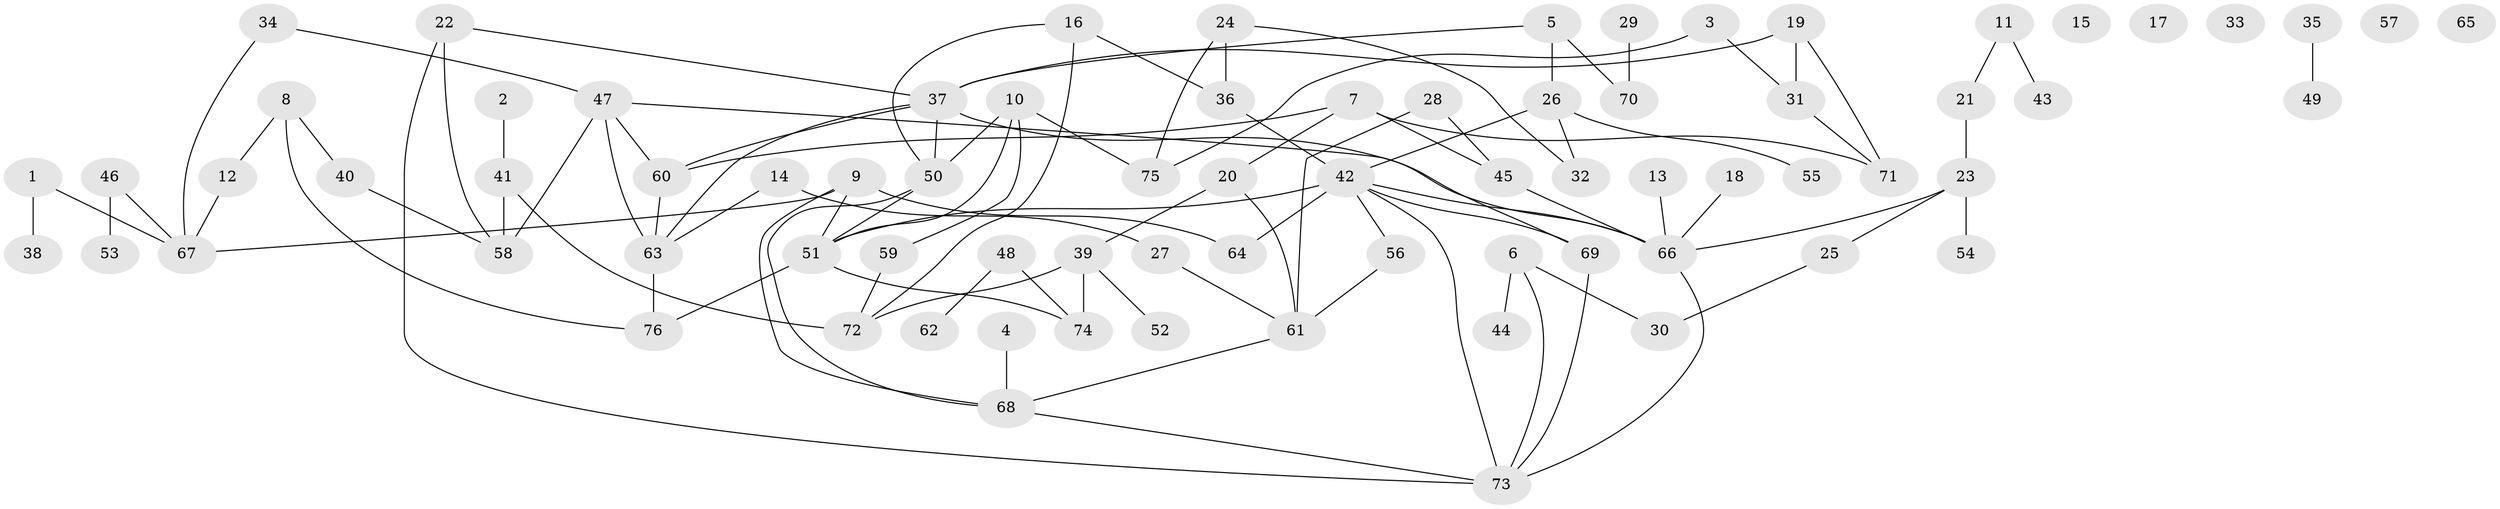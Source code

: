 // Generated by graph-tools (version 1.1) at 2025/00/03/09/25 03:00:42]
// undirected, 76 vertices, 102 edges
graph export_dot {
graph [start="1"]
  node [color=gray90,style=filled];
  1;
  2;
  3;
  4;
  5;
  6;
  7;
  8;
  9;
  10;
  11;
  12;
  13;
  14;
  15;
  16;
  17;
  18;
  19;
  20;
  21;
  22;
  23;
  24;
  25;
  26;
  27;
  28;
  29;
  30;
  31;
  32;
  33;
  34;
  35;
  36;
  37;
  38;
  39;
  40;
  41;
  42;
  43;
  44;
  45;
  46;
  47;
  48;
  49;
  50;
  51;
  52;
  53;
  54;
  55;
  56;
  57;
  58;
  59;
  60;
  61;
  62;
  63;
  64;
  65;
  66;
  67;
  68;
  69;
  70;
  71;
  72;
  73;
  74;
  75;
  76;
  1 -- 38;
  1 -- 67;
  2 -- 41;
  3 -- 31;
  3 -- 75;
  4 -- 68;
  5 -- 26;
  5 -- 37;
  5 -- 70;
  6 -- 30;
  6 -- 44;
  6 -- 73;
  7 -- 20;
  7 -- 45;
  7 -- 60;
  7 -- 71;
  8 -- 12;
  8 -- 40;
  8 -- 76;
  9 -- 51;
  9 -- 64;
  9 -- 67;
  9 -- 68;
  10 -- 50;
  10 -- 51;
  10 -- 59;
  10 -- 75;
  11 -- 21;
  11 -- 43;
  12 -- 67;
  13 -- 66;
  14 -- 27;
  14 -- 63;
  16 -- 36;
  16 -- 50;
  16 -- 72;
  18 -- 66;
  19 -- 31;
  19 -- 37;
  19 -- 71;
  20 -- 39;
  20 -- 61;
  21 -- 23;
  22 -- 37;
  22 -- 58;
  22 -- 73;
  23 -- 25;
  23 -- 54;
  23 -- 66;
  24 -- 32;
  24 -- 36;
  24 -- 75;
  25 -- 30;
  26 -- 32;
  26 -- 42;
  26 -- 55;
  27 -- 61;
  28 -- 45;
  28 -- 61;
  29 -- 70;
  31 -- 71;
  34 -- 47;
  34 -- 67;
  35 -- 49;
  36 -- 42;
  37 -- 50;
  37 -- 60;
  37 -- 63;
  37 -- 69;
  39 -- 52;
  39 -- 72;
  39 -- 74;
  40 -- 58;
  41 -- 58;
  41 -- 72;
  42 -- 51;
  42 -- 56;
  42 -- 64;
  42 -- 66;
  42 -- 69;
  42 -- 73;
  45 -- 66;
  46 -- 53;
  46 -- 67;
  47 -- 58;
  47 -- 60;
  47 -- 63;
  47 -- 66;
  48 -- 62;
  48 -- 74;
  50 -- 51;
  50 -- 68;
  51 -- 74;
  51 -- 76;
  56 -- 61;
  59 -- 72;
  60 -- 63;
  61 -- 68;
  63 -- 76;
  66 -- 73;
  68 -- 73;
  69 -- 73;
}

